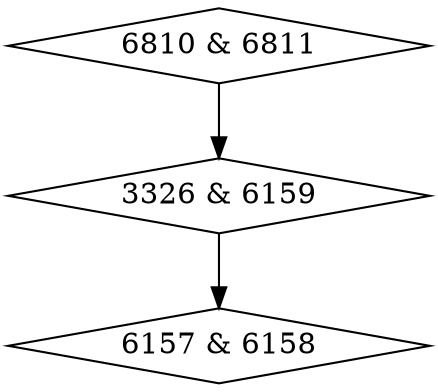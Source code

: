 digraph {
0 [label = "3326 & 6159", shape = diamond];
1 [label = "6157 & 6158", shape = diamond];
2 [label = "6810 & 6811", shape = diamond];
0->1;
2->0;
}
